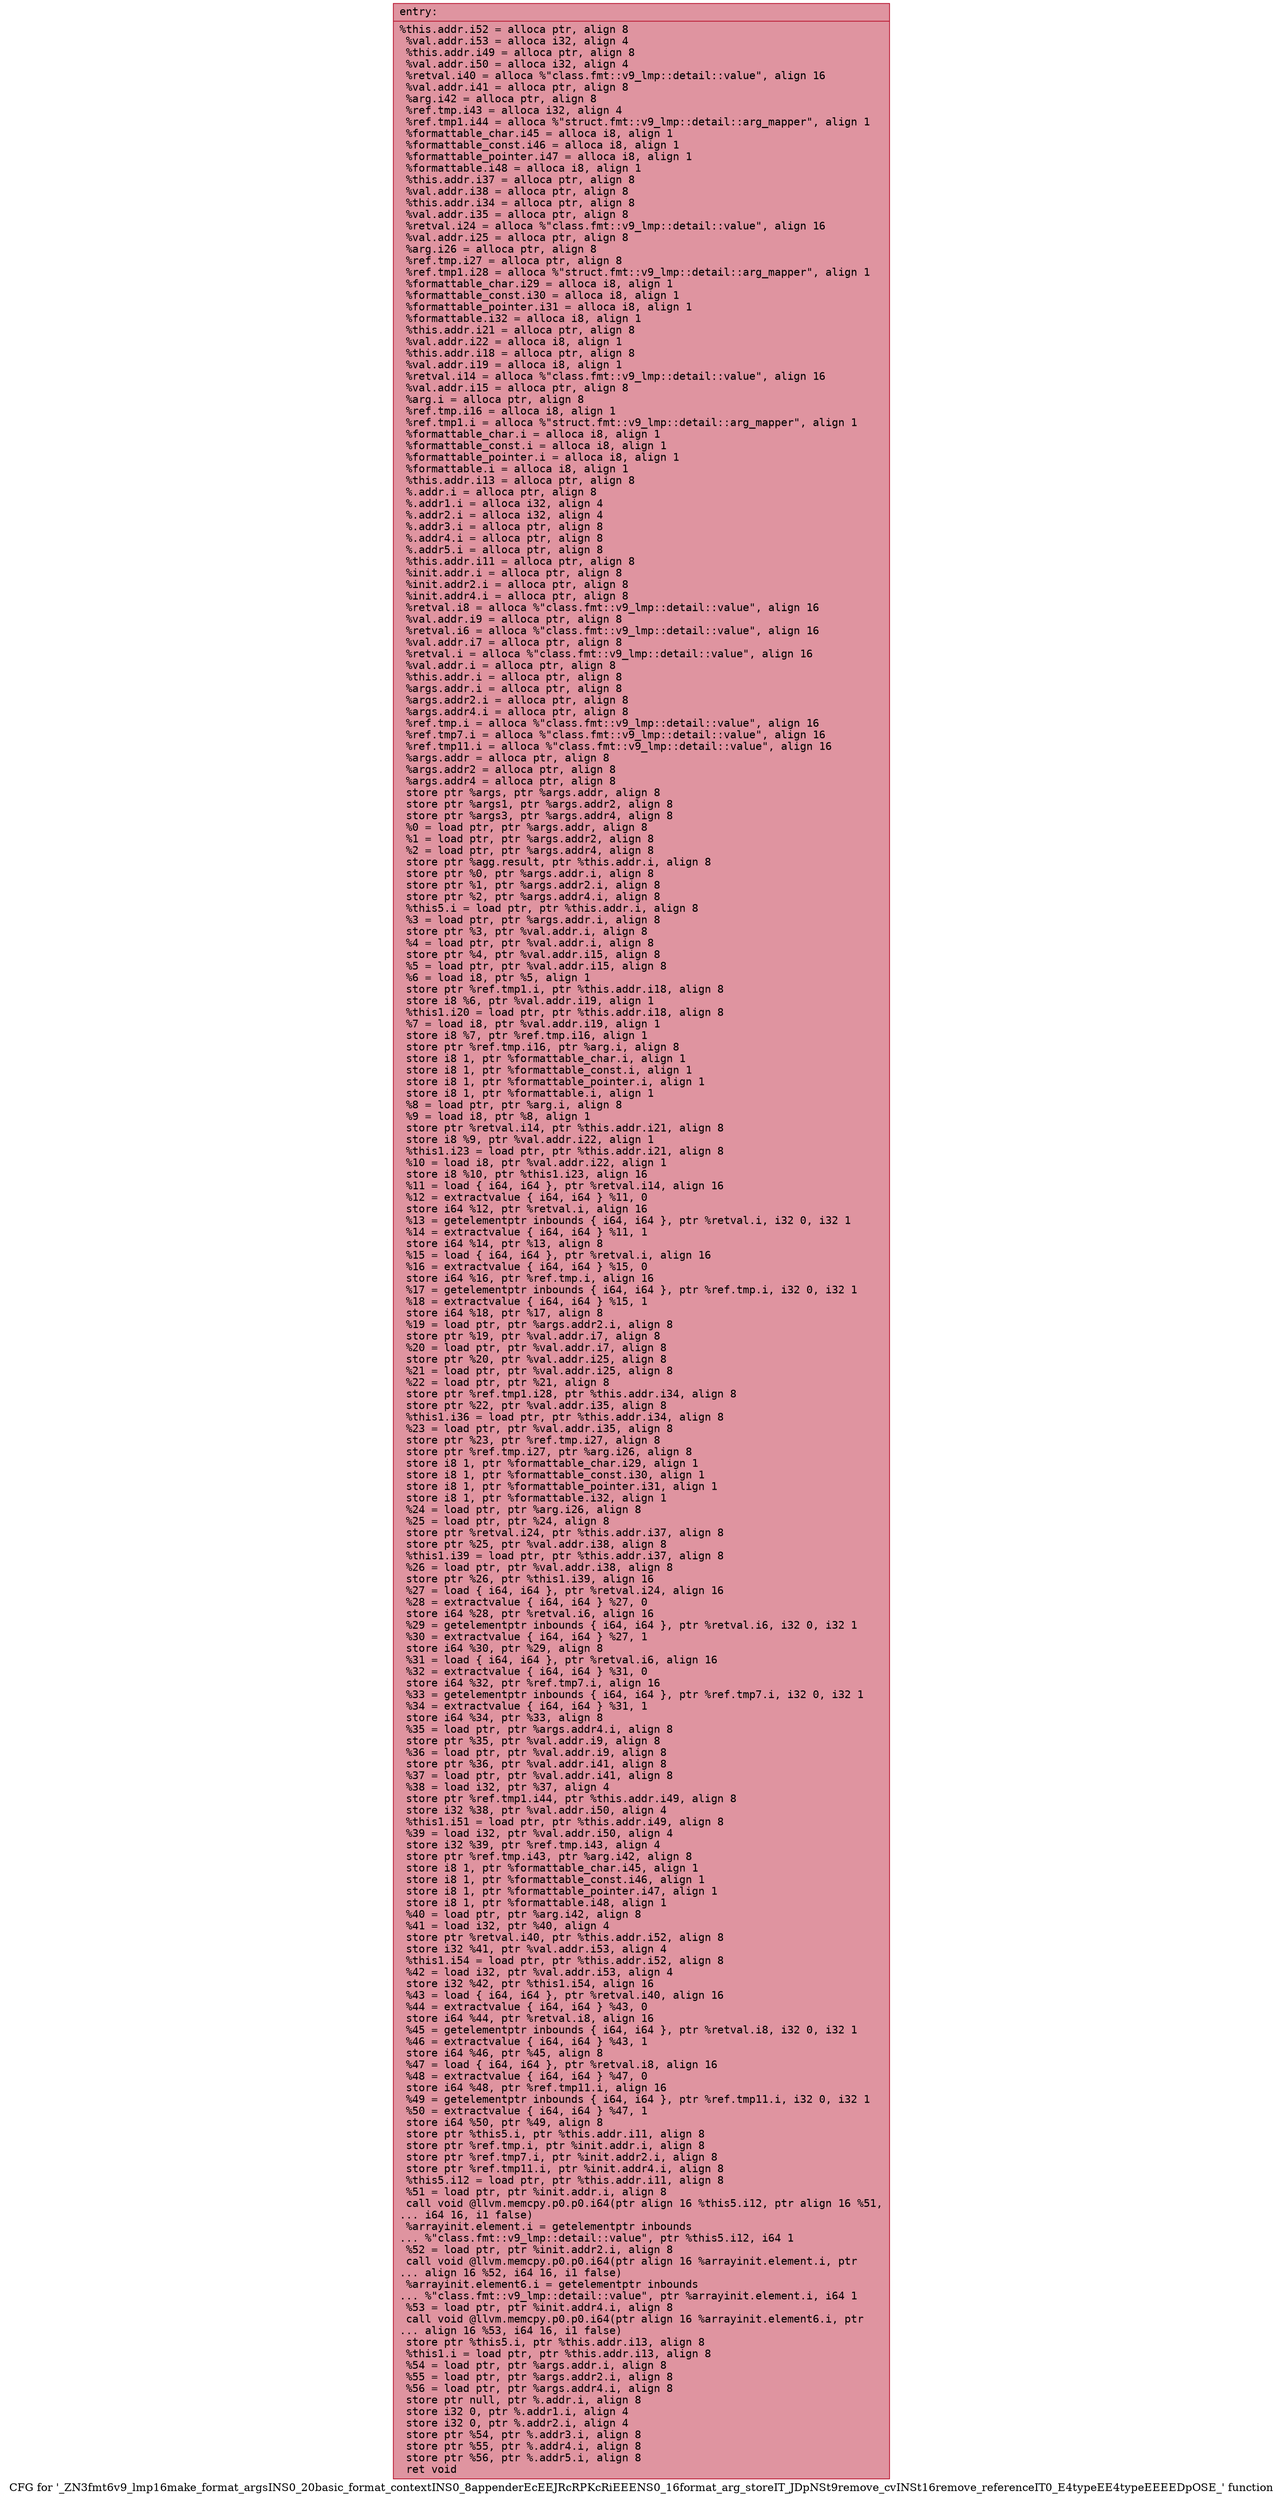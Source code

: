 digraph "CFG for '_ZN3fmt6v9_lmp16make_format_argsINS0_20basic_format_contextINS0_8appenderEcEEJRcRPKcRiEEENS0_16format_arg_storeIT_JDpNSt9remove_cvINSt16remove_referenceIT0_E4typeEE4typeEEEEDpOSE_' function" {
	label="CFG for '_ZN3fmt6v9_lmp16make_format_argsINS0_20basic_format_contextINS0_8appenderEcEEJRcRPKcRiEEENS0_16format_arg_storeIT_JDpNSt9remove_cvINSt16remove_referenceIT0_E4typeEE4typeEEEEDpOSE_' function";

	Node0x558a32aa5280 [shape=record,color="#b70d28ff", style=filled, fillcolor="#b70d2870" fontname="Courier",label="{entry:\l|  %this.addr.i52 = alloca ptr, align 8\l  %val.addr.i53 = alloca i32, align 4\l  %this.addr.i49 = alloca ptr, align 8\l  %val.addr.i50 = alloca i32, align 4\l  %retval.i40 = alloca %\"class.fmt::v9_lmp::detail::value\", align 16\l  %val.addr.i41 = alloca ptr, align 8\l  %arg.i42 = alloca ptr, align 8\l  %ref.tmp.i43 = alloca i32, align 4\l  %ref.tmp1.i44 = alloca %\"struct.fmt::v9_lmp::detail::arg_mapper\", align 1\l  %formattable_char.i45 = alloca i8, align 1\l  %formattable_const.i46 = alloca i8, align 1\l  %formattable_pointer.i47 = alloca i8, align 1\l  %formattable.i48 = alloca i8, align 1\l  %this.addr.i37 = alloca ptr, align 8\l  %val.addr.i38 = alloca ptr, align 8\l  %this.addr.i34 = alloca ptr, align 8\l  %val.addr.i35 = alloca ptr, align 8\l  %retval.i24 = alloca %\"class.fmt::v9_lmp::detail::value\", align 16\l  %val.addr.i25 = alloca ptr, align 8\l  %arg.i26 = alloca ptr, align 8\l  %ref.tmp.i27 = alloca ptr, align 8\l  %ref.tmp1.i28 = alloca %\"struct.fmt::v9_lmp::detail::arg_mapper\", align 1\l  %formattable_char.i29 = alloca i8, align 1\l  %formattable_const.i30 = alloca i8, align 1\l  %formattable_pointer.i31 = alloca i8, align 1\l  %formattable.i32 = alloca i8, align 1\l  %this.addr.i21 = alloca ptr, align 8\l  %val.addr.i22 = alloca i8, align 1\l  %this.addr.i18 = alloca ptr, align 8\l  %val.addr.i19 = alloca i8, align 1\l  %retval.i14 = alloca %\"class.fmt::v9_lmp::detail::value\", align 16\l  %val.addr.i15 = alloca ptr, align 8\l  %arg.i = alloca ptr, align 8\l  %ref.tmp.i16 = alloca i8, align 1\l  %ref.tmp1.i = alloca %\"struct.fmt::v9_lmp::detail::arg_mapper\", align 1\l  %formattable_char.i = alloca i8, align 1\l  %formattable_const.i = alloca i8, align 1\l  %formattable_pointer.i = alloca i8, align 1\l  %formattable.i = alloca i8, align 1\l  %this.addr.i13 = alloca ptr, align 8\l  %.addr.i = alloca ptr, align 8\l  %.addr1.i = alloca i32, align 4\l  %.addr2.i = alloca i32, align 4\l  %.addr3.i = alloca ptr, align 8\l  %.addr4.i = alloca ptr, align 8\l  %.addr5.i = alloca ptr, align 8\l  %this.addr.i11 = alloca ptr, align 8\l  %init.addr.i = alloca ptr, align 8\l  %init.addr2.i = alloca ptr, align 8\l  %init.addr4.i = alloca ptr, align 8\l  %retval.i8 = alloca %\"class.fmt::v9_lmp::detail::value\", align 16\l  %val.addr.i9 = alloca ptr, align 8\l  %retval.i6 = alloca %\"class.fmt::v9_lmp::detail::value\", align 16\l  %val.addr.i7 = alloca ptr, align 8\l  %retval.i = alloca %\"class.fmt::v9_lmp::detail::value\", align 16\l  %val.addr.i = alloca ptr, align 8\l  %this.addr.i = alloca ptr, align 8\l  %args.addr.i = alloca ptr, align 8\l  %args.addr2.i = alloca ptr, align 8\l  %args.addr4.i = alloca ptr, align 8\l  %ref.tmp.i = alloca %\"class.fmt::v9_lmp::detail::value\", align 16\l  %ref.tmp7.i = alloca %\"class.fmt::v9_lmp::detail::value\", align 16\l  %ref.tmp11.i = alloca %\"class.fmt::v9_lmp::detail::value\", align 16\l  %args.addr = alloca ptr, align 8\l  %args.addr2 = alloca ptr, align 8\l  %args.addr4 = alloca ptr, align 8\l  store ptr %args, ptr %args.addr, align 8\l  store ptr %args1, ptr %args.addr2, align 8\l  store ptr %args3, ptr %args.addr4, align 8\l  %0 = load ptr, ptr %args.addr, align 8\l  %1 = load ptr, ptr %args.addr2, align 8\l  %2 = load ptr, ptr %args.addr4, align 8\l  store ptr %agg.result, ptr %this.addr.i, align 8\l  store ptr %0, ptr %args.addr.i, align 8\l  store ptr %1, ptr %args.addr2.i, align 8\l  store ptr %2, ptr %args.addr4.i, align 8\l  %this5.i = load ptr, ptr %this.addr.i, align 8\l  %3 = load ptr, ptr %args.addr.i, align 8\l  store ptr %3, ptr %val.addr.i, align 8\l  %4 = load ptr, ptr %val.addr.i, align 8\l  store ptr %4, ptr %val.addr.i15, align 8\l  %5 = load ptr, ptr %val.addr.i15, align 8\l  %6 = load i8, ptr %5, align 1\l  store ptr %ref.tmp1.i, ptr %this.addr.i18, align 8\l  store i8 %6, ptr %val.addr.i19, align 1\l  %this1.i20 = load ptr, ptr %this.addr.i18, align 8\l  %7 = load i8, ptr %val.addr.i19, align 1\l  store i8 %7, ptr %ref.tmp.i16, align 1\l  store ptr %ref.tmp.i16, ptr %arg.i, align 8\l  store i8 1, ptr %formattable_char.i, align 1\l  store i8 1, ptr %formattable_const.i, align 1\l  store i8 1, ptr %formattable_pointer.i, align 1\l  store i8 1, ptr %formattable.i, align 1\l  %8 = load ptr, ptr %arg.i, align 8\l  %9 = load i8, ptr %8, align 1\l  store ptr %retval.i14, ptr %this.addr.i21, align 8\l  store i8 %9, ptr %val.addr.i22, align 1\l  %this1.i23 = load ptr, ptr %this.addr.i21, align 8\l  %10 = load i8, ptr %val.addr.i22, align 1\l  store i8 %10, ptr %this1.i23, align 16\l  %11 = load \{ i64, i64 \}, ptr %retval.i14, align 16\l  %12 = extractvalue \{ i64, i64 \} %11, 0\l  store i64 %12, ptr %retval.i, align 16\l  %13 = getelementptr inbounds \{ i64, i64 \}, ptr %retval.i, i32 0, i32 1\l  %14 = extractvalue \{ i64, i64 \} %11, 1\l  store i64 %14, ptr %13, align 8\l  %15 = load \{ i64, i64 \}, ptr %retval.i, align 16\l  %16 = extractvalue \{ i64, i64 \} %15, 0\l  store i64 %16, ptr %ref.tmp.i, align 16\l  %17 = getelementptr inbounds \{ i64, i64 \}, ptr %ref.tmp.i, i32 0, i32 1\l  %18 = extractvalue \{ i64, i64 \} %15, 1\l  store i64 %18, ptr %17, align 8\l  %19 = load ptr, ptr %args.addr2.i, align 8\l  store ptr %19, ptr %val.addr.i7, align 8\l  %20 = load ptr, ptr %val.addr.i7, align 8\l  store ptr %20, ptr %val.addr.i25, align 8\l  %21 = load ptr, ptr %val.addr.i25, align 8\l  %22 = load ptr, ptr %21, align 8\l  store ptr %ref.tmp1.i28, ptr %this.addr.i34, align 8\l  store ptr %22, ptr %val.addr.i35, align 8\l  %this1.i36 = load ptr, ptr %this.addr.i34, align 8\l  %23 = load ptr, ptr %val.addr.i35, align 8\l  store ptr %23, ptr %ref.tmp.i27, align 8\l  store ptr %ref.tmp.i27, ptr %arg.i26, align 8\l  store i8 1, ptr %formattable_char.i29, align 1\l  store i8 1, ptr %formattable_const.i30, align 1\l  store i8 1, ptr %formattable_pointer.i31, align 1\l  store i8 1, ptr %formattable.i32, align 1\l  %24 = load ptr, ptr %arg.i26, align 8\l  %25 = load ptr, ptr %24, align 8\l  store ptr %retval.i24, ptr %this.addr.i37, align 8\l  store ptr %25, ptr %val.addr.i38, align 8\l  %this1.i39 = load ptr, ptr %this.addr.i37, align 8\l  %26 = load ptr, ptr %val.addr.i38, align 8\l  store ptr %26, ptr %this1.i39, align 16\l  %27 = load \{ i64, i64 \}, ptr %retval.i24, align 16\l  %28 = extractvalue \{ i64, i64 \} %27, 0\l  store i64 %28, ptr %retval.i6, align 16\l  %29 = getelementptr inbounds \{ i64, i64 \}, ptr %retval.i6, i32 0, i32 1\l  %30 = extractvalue \{ i64, i64 \} %27, 1\l  store i64 %30, ptr %29, align 8\l  %31 = load \{ i64, i64 \}, ptr %retval.i6, align 16\l  %32 = extractvalue \{ i64, i64 \} %31, 0\l  store i64 %32, ptr %ref.tmp7.i, align 16\l  %33 = getelementptr inbounds \{ i64, i64 \}, ptr %ref.tmp7.i, i32 0, i32 1\l  %34 = extractvalue \{ i64, i64 \} %31, 1\l  store i64 %34, ptr %33, align 8\l  %35 = load ptr, ptr %args.addr4.i, align 8\l  store ptr %35, ptr %val.addr.i9, align 8\l  %36 = load ptr, ptr %val.addr.i9, align 8\l  store ptr %36, ptr %val.addr.i41, align 8\l  %37 = load ptr, ptr %val.addr.i41, align 8\l  %38 = load i32, ptr %37, align 4\l  store ptr %ref.tmp1.i44, ptr %this.addr.i49, align 8\l  store i32 %38, ptr %val.addr.i50, align 4\l  %this1.i51 = load ptr, ptr %this.addr.i49, align 8\l  %39 = load i32, ptr %val.addr.i50, align 4\l  store i32 %39, ptr %ref.tmp.i43, align 4\l  store ptr %ref.tmp.i43, ptr %arg.i42, align 8\l  store i8 1, ptr %formattable_char.i45, align 1\l  store i8 1, ptr %formattable_const.i46, align 1\l  store i8 1, ptr %formattable_pointer.i47, align 1\l  store i8 1, ptr %formattable.i48, align 1\l  %40 = load ptr, ptr %arg.i42, align 8\l  %41 = load i32, ptr %40, align 4\l  store ptr %retval.i40, ptr %this.addr.i52, align 8\l  store i32 %41, ptr %val.addr.i53, align 4\l  %this1.i54 = load ptr, ptr %this.addr.i52, align 8\l  %42 = load i32, ptr %val.addr.i53, align 4\l  store i32 %42, ptr %this1.i54, align 16\l  %43 = load \{ i64, i64 \}, ptr %retval.i40, align 16\l  %44 = extractvalue \{ i64, i64 \} %43, 0\l  store i64 %44, ptr %retval.i8, align 16\l  %45 = getelementptr inbounds \{ i64, i64 \}, ptr %retval.i8, i32 0, i32 1\l  %46 = extractvalue \{ i64, i64 \} %43, 1\l  store i64 %46, ptr %45, align 8\l  %47 = load \{ i64, i64 \}, ptr %retval.i8, align 16\l  %48 = extractvalue \{ i64, i64 \} %47, 0\l  store i64 %48, ptr %ref.tmp11.i, align 16\l  %49 = getelementptr inbounds \{ i64, i64 \}, ptr %ref.tmp11.i, i32 0, i32 1\l  %50 = extractvalue \{ i64, i64 \} %47, 1\l  store i64 %50, ptr %49, align 8\l  store ptr %this5.i, ptr %this.addr.i11, align 8\l  store ptr %ref.tmp.i, ptr %init.addr.i, align 8\l  store ptr %ref.tmp7.i, ptr %init.addr2.i, align 8\l  store ptr %ref.tmp11.i, ptr %init.addr4.i, align 8\l  %this5.i12 = load ptr, ptr %this.addr.i11, align 8\l  %51 = load ptr, ptr %init.addr.i, align 8\l  call void @llvm.memcpy.p0.p0.i64(ptr align 16 %this5.i12, ptr align 16 %51,\l... i64 16, i1 false)\l  %arrayinit.element.i = getelementptr inbounds\l... %\"class.fmt::v9_lmp::detail::value\", ptr %this5.i12, i64 1\l  %52 = load ptr, ptr %init.addr2.i, align 8\l  call void @llvm.memcpy.p0.p0.i64(ptr align 16 %arrayinit.element.i, ptr\l... align 16 %52, i64 16, i1 false)\l  %arrayinit.element6.i = getelementptr inbounds\l... %\"class.fmt::v9_lmp::detail::value\", ptr %arrayinit.element.i, i64 1\l  %53 = load ptr, ptr %init.addr4.i, align 8\l  call void @llvm.memcpy.p0.p0.i64(ptr align 16 %arrayinit.element6.i, ptr\l... align 16 %53, i64 16, i1 false)\l  store ptr %this5.i, ptr %this.addr.i13, align 8\l  %this1.i = load ptr, ptr %this.addr.i13, align 8\l  %54 = load ptr, ptr %args.addr.i, align 8\l  %55 = load ptr, ptr %args.addr2.i, align 8\l  %56 = load ptr, ptr %args.addr4.i, align 8\l  store ptr null, ptr %.addr.i, align 8\l  store i32 0, ptr %.addr1.i, align 4\l  store i32 0, ptr %.addr2.i, align 4\l  store ptr %54, ptr %.addr3.i, align 8\l  store ptr %55, ptr %.addr4.i, align 8\l  store ptr %56, ptr %.addr5.i, align 8\l  ret void\l}"];
}
